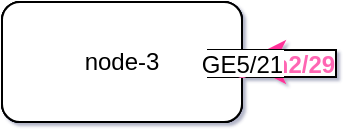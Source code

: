 <mxfile type="device" compressed="false">
    <diagram id="Page-1" name="Page-1">
      <mxGraphModel dx="1360" dy="864" grid="1" gridSize="10" guides="1" tooltips="1" connect="1" arrows="1" fold="1" page="1" pageScale="1" pageWidth="827" pageHeight="1169" math="0" shadow="1">
        <root>
          <mxCell id="0" />   
          <mxCell id="1" parent="0" />
        <object id="node-1" label="node-1">
      <mxCell style="rounded=1;whiteSpace=wrap;html=1;" vertex="1" parent="1">
          <mxGeometry x="200" y="150" width="120" height="60" as="geometry" />
      </mxCell>
    </object><object id="node-2" label="node-2">
      <mxCell style="rounded=1;whiteSpace=wrap;html=1;" vertex="1" parent="1">
          <mxGeometry x="200" y="150" width="120" height="60" as="geometry" />
      </mxCell>
    </object><object id="node-3" label="node-3">
      <mxCell style="rounded=1;whiteSpace=wrap;html=1;" vertex="1" parent="1">
          <mxGeometry x="200" y="150" width="120" height="60" as="geometry" />
      </mxCell>
    </object><mxCell id="1ed5d2723307a169fc0a48a174559633-src" value="GigEth1/1" style="labelBackgroundColor=#ffffff;;labelBorderColor=#000000;fontColor=#FF66B3;fontStyle=1" vertex="1" connectable="0" parent="1ed5d2723307a169fc0a48a174559633">
      <mxGeometry x="-0.5" relative="1" as="geometry">
        <mxPoint as="offset" />
      </mxGeometry>
    </mxCell><mxCell id="1ed5d2723307a169fc0a48a174559633-trgt" value="GigEth2/29" style="labelBackgroundColor=#ffffff;;labelBorderColor=#000000;fontColor=#FF66B3;fontStyle=1" vertex="1" connectable="0" parent="1ed5d2723307a169fc0a48a174559633">
      <mxGeometry x="0.5" relative="-1" as="geometry">
        <mxPoint as="offset" />
      </mxGeometry>
    </mxCell><object id="1ed5d2723307a169fc0a48a174559633" label="bla1" src_label="GigEth1/1" trgt_label="GigEth2/29" source="node-1" target="node-2" a="b">
      <mxCell style="endArrow=classic;fillColor=#f8cecc;strokeColor=#FF3399;dashed=1;edgeStyle=entityRelationEdgeStyle;startArrow=diamondThin;startFill=1;endFill=0;strokeWidth=5;" edge="1" parent="1" source="node-1" target="node-2">
          <mxGeometry relative="1" as="geometry" />
      </mxCell>
    </object><object id="de2f8e0ddf04062333906b101e970534" label="" source="node-2" target="node-3" src_label="Gi1/1" trgt_label="Gi2/29">
      <mxCell style="endArrow=none;" edge="1" parent="1" source="node-2" target="node-3">
          <mxGeometry relative="1" as="geometry" />
      </mxCell>
    </object><mxCell id="90df5c85cf4f352564068238298e238a-src" value="GE3/6" style="labelBackgroundColor=#ffffff;;" vertex="1" connectable="0" parent="90df5c85cf4f352564068238298e238a">
      <mxGeometry x="-0.5" relative="1" as="geometry">
        <mxPoint as="offset" />
      </mxGeometry>
    </mxCell><mxCell id="90df5c85cf4f352564068238298e238a-trgt" value="GE5/21" style="labelBackgroundColor=#ffffff;;" vertex="1" connectable="0" parent="90df5c85cf4f352564068238298e238a">
      <mxGeometry x="0.5" relative="-1" as="geometry">
        <mxPoint as="offset" />
      </mxGeometry>
    </mxCell><object id="90df5c85cf4f352564068238298e238a" label="" src_label="GE3/6" trgt_label="GE5/21" source="node-3" target="node-1">
      <mxCell style="endArrow=none;" edge="1" parent="1" source="node-3" target="node-1">
          <mxGeometry relative="1" as="geometry" />
      </mxCell>
    </object><mxCell id="de2f8e0ddf04062333906b101e970534-src" value="Gi1/1" style="labelBackgroundColor=#ffffff;;" vertex="1" connectable="0" parent="de2f8e0ddf04062333906b101e970534">
      <mxGeometry x="-0.5" relative="1" as="geometry">
        <mxPoint as="offset" />
      </mxGeometry>
    </mxCell><mxCell id="de2f8e0ddf04062333906b101e970534-trgt" value="Gi2/29" style="labelBackgroundColor=#ffffff;;" vertex="1" connectable="0" parent="de2f8e0ddf04062333906b101e970534">
      <mxGeometry x="0.5" relative="-1" as="geometry">
        <mxPoint as="offset" />
      </mxGeometry>
    </mxCell></root>
      </mxGraphModel>
    </diagram></mxfile>